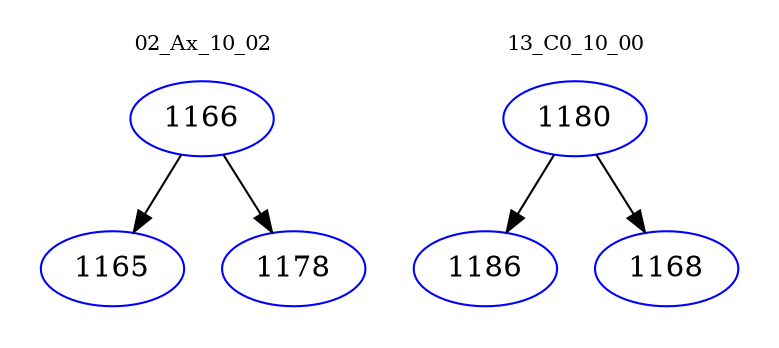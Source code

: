 digraph{
subgraph cluster_0 {
color = white
label = "02_Ax_10_02";
fontsize=10;
T0_1166 [label="1166", color="blue"]
T0_1166 -> T0_1165 [color="black"]
T0_1165 [label="1165", color="blue"]
T0_1166 -> T0_1178 [color="black"]
T0_1178 [label="1178", color="blue"]
}
subgraph cluster_1 {
color = white
label = "13_C0_10_00";
fontsize=10;
T1_1180 [label="1180", color="blue"]
T1_1180 -> T1_1186 [color="black"]
T1_1186 [label="1186", color="blue"]
T1_1180 -> T1_1168 [color="black"]
T1_1168 [label="1168", color="blue"]
}
}
